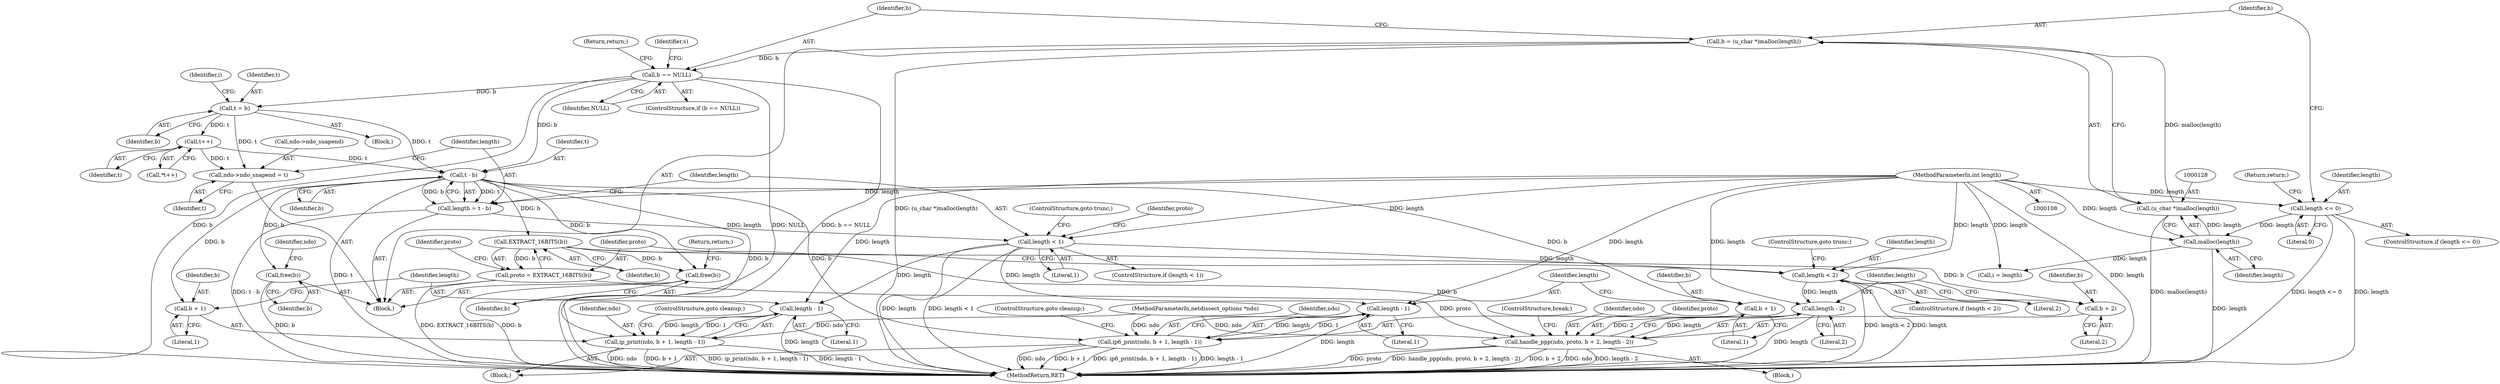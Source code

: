 digraph "0_tcpdump_0f95d441e4b5d7512cc5c326c8668a120e048eda@pointer" {
"1000142" [label="(Call,t = b)"];
"1000132" [label="(Call,b == NULL)"];
"1000125" [label="(Call,b = (u_char *)malloc(length))"];
"1000127" [label="(Call,(u_char *)malloc(length))"];
"1000129" [label="(Call,malloc(length))"];
"1000121" [label="(Call,length <= 0)"];
"1000111" [label="(MethodParameterIn,int length)"];
"1000189" [label="(Call,t++)"];
"1000197" [label="(Call,ndo->ndo_snapend = t)"];
"1000204" [label="(Call,t - b)"];
"1000202" [label="(Call,length = t - b)"];
"1000208" [label="(Call,length < 1)"];
"1000225" [label="(Call,length - 1)"];
"1000220" [label="(Call,ip_print(ndo, b + 1, length - 1))"];
"1000235" [label="(Call,length - 1)"];
"1000230" [label="(Call,ip6_print(ndo, b + 1, length - 1))"];
"1000242" [label="(Call,length < 2)"];
"1000281" [label="(Call,length - 2)"];
"1000275" [label="(Call,handle_ppp(ndo, proto, b + 2, length - 2))"];
"1000222" [label="(Call,b + 1)"];
"1000232" [label="(Call,b + 1)"];
"1000248" [label="(Call,EXTRACT_16BITS(b))"];
"1000246" [label="(Call,proto = EXTRACT_16BITS(b))"];
"1000278" [label="(Call,b + 2)"];
"1000291" [label="(Call,free(b))"];
"1000300" [label="(Call,free(b))"];
"1000135" [label="(Return,return;)"];
"1000249" [label="(Identifier,b)"];
"1000245" [label="(ControlStructure,goto trunc;)"];
"1000213" [label="(Identifier,proto)"];
"1000280" [label="(Literal,2)"];
"1000232" [label="(Call,b + 1)"];
"1000125" [label="(Call,b = (u_char *)malloc(length))"];
"1000291" [label="(Call,free(b))"];
"1000292" [label="(Identifier,b)"];
"1000143" [label="(Identifier,t)"];
"1000275" [label="(Call,handle_ppp(ndo, proto, b + 2, length - 2))"];
"1000281" [label="(Call,length - 2)"];
"1000134" [label="(Identifier,NULL)"];
"1000304" [label="(Identifier,ndo)"];
"1000282" [label="(Identifier,length)"];
"1000230" [label="(Call,ip6_print(ndo, b + 1, length - 1))"];
"1000278" [label="(Call,b + 2)"];
"1000222" [label="(Call,b + 1)"];
"1000228" [label="(ControlStructure,goto cleanup;)"];
"1000306" [label="(MethodReturn,RET)"];
"1000123" [label="(Literal,0)"];
"1000293" [label="(Return,return;)"];
"1000300" [label="(Call,free(b))"];
"1000243" [label="(Identifier,length)"];
"1000142" [label="(Call,t = b)"];
"1000127" [label="(Call,(u_char *)malloc(length))"];
"1000132" [label="(Call,b == NULL)"];
"1000277" [label="(Identifier,proto)"];
"1000203" [label="(Identifier,length)"];
"1000211" [label="(ControlStructure,goto trunc;)"];
"1000236" [label="(Identifier,length)"];
"1000283" [label="(Literal,2)"];
"1000205" [label="(Identifier,t)"];
"1000131" [label="(ControlStructure,if (b == NULL))"];
"1000190" [label="(Identifier,t)"];
"1000141" [label="(Block,)"];
"1000233" [label="(Identifier,b)"];
"1000284" [label="(ControlStructure,break;)"];
"1000126" [label="(Identifier,b)"];
"1000139" [label="(Identifier,s)"];
"1000221" [label="(Identifier,ndo)"];
"1000207" [label="(ControlStructure,if (length < 1))"];
"1000235" [label="(Call,length - 1)"];
"1000244" [label="(Literal,2)"];
"1000237" [label="(Literal,1)"];
"1000231" [label="(Identifier,ndo)"];
"1000251" [label="(Identifier,proto)"];
"1000224" [label="(Literal,1)"];
"1000129" [label="(Call,malloc(length))"];
"1000111" [label="(MethodParameterIn,int length)"];
"1000225" [label="(Call,length - 1)"];
"1000201" [label="(Identifier,t)"];
"1000279" [label="(Identifier,b)"];
"1000122" [label="(Identifier,length)"];
"1000130" [label="(Identifier,length)"];
"1000189" [label="(Call,t++)"];
"1000247" [label="(Identifier,proto)"];
"1000209" [label="(Identifier,length)"];
"1000109" [label="(MethodParameterIn,netdissect_options *ndo)"];
"1000188" [label="(Call,*t++)"];
"1000206" [label="(Identifier,b)"];
"1000121" [label="(Call,length <= 0)"];
"1000112" [label="(Block,)"];
"1000220" [label="(Call,ip_print(ndo, b + 1, length - 1))"];
"1000218" [label="(Block,)"];
"1000223" [label="(Identifier,b)"];
"1000120" [label="(ControlStructure,if (length <= 0))"];
"1000144" [label="(Identifier,b)"];
"1000234" [label="(Literal,1)"];
"1000124" [label="(Return,return;)"];
"1000202" [label="(Call,length = t - b)"];
"1000248" [label="(Call,EXTRACT_16BITS(b))"];
"1000246" [label="(Call,proto = EXTRACT_16BITS(b))"];
"1000198" [label="(Call,ndo->ndo_snapend)"];
"1000197" [label="(Call,ndo->ndo_snapend = t)"];
"1000146" [label="(Identifier,i)"];
"1000204" [label="(Call,t - b)"];
"1000242" [label="(Call,length < 2)"];
"1000210" [label="(Literal,1)"];
"1000133" [label="(Identifier,b)"];
"1000241" [label="(ControlStructure,if (length < 2))"];
"1000301" [label="(Identifier,b)"];
"1000208" [label="(Call,length < 1)"];
"1000238" [label="(ControlStructure,goto cleanup;)"];
"1000227" [label="(Literal,1)"];
"1000145" [label="(Call,i = length)"];
"1000252" [label="(Block,)"];
"1000276" [label="(Identifier,ndo)"];
"1000226" [label="(Identifier,length)"];
"1000142" -> "1000141"  [label="AST: "];
"1000142" -> "1000144"  [label="CFG: "];
"1000143" -> "1000142"  [label="AST: "];
"1000144" -> "1000142"  [label="AST: "];
"1000146" -> "1000142"  [label="CFG: "];
"1000132" -> "1000142"  [label="DDG: b"];
"1000142" -> "1000189"  [label="DDG: t"];
"1000142" -> "1000197"  [label="DDG: t"];
"1000142" -> "1000204"  [label="DDG: t"];
"1000132" -> "1000131"  [label="AST: "];
"1000132" -> "1000134"  [label="CFG: "];
"1000133" -> "1000132"  [label="AST: "];
"1000134" -> "1000132"  [label="AST: "];
"1000135" -> "1000132"  [label="CFG: "];
"1000139" -> "1000132"  [label="CFG: "];
"1000132" -> "1000306"  [label="DDG: b == NULL"];
"1000132" -> "1000306"  [label="DDG: NULL"];
"1000132" -> "1000306"  [label="DDG: b"];
"1000125" -> "1000132"  [label="DDG: b"];
"1000132" -> "1000204"  [label="DDG: b"];
"1000125" -> "1000112"  [label="AST: "];
"1000125" -> "1000127"  [label="CFG: "];
"1000126" -> "1000125"  [label="AST: "];
"1000127" -> "1000125"  [label="AST: "];
"1000133" -> "1000125"  [label="CFG: "];
"1000125" -> "1000306"  [label="DDG: (u_char *)malloc(length)"];
"1000127" -> "1000125"  [label="DDG: malloc(length)"];
"1000127" -> "1000129"  [label="CFG: "];
"1000128" -> "1000127"  [label="AST: "];
"1000129" -> "1000127"  [label="AST: "];
"1000127" -> "1000306"  [label="DDG: malloc(length)"];
"1000129" -> "1000127"  [label="DDG: length"];
"1000129" -> "1000130"  [label="CFG: "];
"1000130" -> "1000129"  [label="AST: "];
"1000129" -> "1000306"  [label="DDG: length"];
"1000121" -> "1000129"  [label="DDG: length"];
"1000111" -> "1000129"  [label="DDG: length"];
"1000129" -> "1000145"  [label="DDG: length"];
"1000121" -> "1000120"  [label="AST: "];
"1000121" -> "1000123"  [label="CFG: "];
"1000122" -> "1000121"  [label="AST: "];
"1000123" -> "1000121"  [label="AST: "];
"1000124" -> "1000121"  [label="CFG: "];
"1000126" -> "1000121"  [label="CFG: "];
"1000121" -> "1000306"  [label="DDG: length <= 0"];
"1000121" -> "1000306"  [label="DDG: length"];
"1000111" -> "1000121"  [label="DDG: length"];
"1000111" -> "1000108"  [label="AST: "];
"1000111" -> "1000306"  [label="DDG: length"];
"1000111" -> "1000145"  [label="DDG: length"];
"1000111" -> "1000202"  [label="DDG: length"];
"1000111" -> "1000208"  [label="DDG: length"];
"1000111" -> "1000225"  [label="DDG: length"];
"1000111" -> "1000235"  [label="DDG: length"];
"1000111" -> "1000242"  [label="DDG: length"];
"1000111" -> "1000281"  [label="DDG: length"];
"1000189" -> "1000188"  [label="AST: "];
"1000189" -> "1000190"  [label="CFG: "];
"1000190" -> "1000189"  [label="AST: "];
"1000188" -> "1000189"  [label="CFG: "];
"1000189" -> "1000197"  [label="DDG: t"];
"1000189" -> "1000204"  [label="DDG: t"];
"1000197" -> "1000112"  [label="AST: "];
"1000197" -> "1000201"  [label="CFG: "];
"1000198" -> "1000197"  [label="AST: "];
"1000201" -> "1000197"  [label="AST: "];
"1000203" -> "1000197"  [label="CFG: "];
"1000204" -> "1000202"  [label="AST: "];
"1000204" -> "1000206"  [label="CFG: "];
"1000205" -> "1000204"  [label="AST: "];
"1000206" -> "1000204"  [label="AST: "];
"1000202" -> "1000204"  [label="CFG: "];
"1000204" -> "1000306"  [label="DDG: t"];
"1000204" -> "1000202"  [label="DDG: t"];
"1000204" -> "1000202"  [label="DDG: b"];
"1000204" -> "1000220"  [label="DDG: b"];
"1000204" -> "1000222"  [label="DDG: b"];
"1000204" -> "1000230"  [label="DDG: b"];
"1000204" -> "1000232"  [label="DDG: b"];
"1000204" -> "1000248"  [label="DDG: b"];
"1000204" -> "1000291"  [label="DDG: b"];
"1000204" -> "1000300"  [label="DDG: b"];
"1000202" -> "1000112"  [label="AST: "];
"1000203" -> "1000202"  [label="AST: "];
"1000209" -> "1000202"  [label="CFG: "];
"1000202" -> "1000306"  [label="DDG: t - b"];
"1000202" -> "1000208"  [label="DDG: length"];
"1000208" -> "1000207"  [label="AST: "];
"1000208" -> "1000210"  [label="CFG: "];
"1000209" -> "1000208"  [label="AST: "];
"1000210" -> "1000208"  [label="AST: "];
"1000211" -> "1000208"  [label="CFG: "];
"1000213" -> "1000208"  [label="CFG: "];
"1000208" -> "1000306"  [label="DDG: length"];
"1000208" -> "1000306"  [label="DDG: length < 1"];
"1000208" -> "1000225"  [label="DDG: length"];
"1000208" -> "1000235"  [label="DDG: length"];
"1000208" -> "1000242"  [label="DDG: length"];
"1000225" -> "1000220"  [label="AST: "];
"1000225" -> "1000227"  [label="CFG: "];
"1000226" -> "1000225"  [label="AST: "];
"1000227" -> "1000225"  [label="AST: "];
"1000220" -> "1000225"  [label="CFG: "];
"1000225" -> "1000306"  [label="DDG: length"];
"1000225" -> "1000220"  [label="DDG: length"];
"1000225" -> "1000220"  [label="DDG: 1"];
"1000220" -> "1000218"  [label="AST: "];
"1000221" -> "1000220"  [label="AST: "];
"1000222" -> "1000220"  [label="AST: "];
"1000228" -> "1000220"  [label="CFG: "];
"1000220" -> "1000306"  [label="DDG: length - 1"];
"1000220" -> "1000306"  [label="DDG: ndo"];
"1000220" -> "1000306"  [label="DDG: b + 1"];
"1000220" -> "1000306"  [label="DDG: ip_print(ndo, b + 1, length - 1)"];
"1000109" -> "1000220"  [label="DDG: ndo"];
"1000235" -> "1000230"  [label="AST: "];
"1000235" -> "1000237"  [label="CFG: "];
"1000236" -> "1000235"  [label="AST: "];
"1000237" -> "1000235"  [label="AST: "];
"1000230" -> "1000235"  [label="CFG: "];
"1000235" -> "1000306"  [label="DDG: length"];
"1000235" -> "1000230"  [label="DDG: length"];
"1000235" -> "1000230"  [label="DDG: 1"];
"1000230" -> "1000218"  [label="AST: "];
"1000231" -> "1000230"  [label="AST: "];
"1000232" -> "1000230"  [label="AST: "];
"1000238" -> "1000230"  [label="CFG: "];
"1000230" -> "1000306"  [label="DDG: length - 1"];
"1000230" -> "1000306"  [label="DDG: ndo"];
"1000230" -> "1000306"  [label="DDG: b + 1"];
"1000230" -> "1000306"  [label="DDG: ip6_print(ndo, b + 1, length - 1)"];
"1000109" -> "1000230"  [label="DDG: ndo"];
"1000242" -> "1000241"  [label="AST: "];
"1000242" -> "1000244"  [label="CFG: "];
"1000243" -> "1000242"  [label="AST: "];
"1000244" -> "1000242"  [label="AST: "];
"1000245" -> "1000242"  [label="CFG: "];
"1000247" -> "1000242"  [label="CFG: "];
"1000242" -> "1000306"  [label="DDG: length < 2"];
"1000242" -> "1000306"  [label="DDG: length"];
"1000242" -> "1000281"  [label="DDG: length"];
"1000281" -> "1000275"  [label="AST: "];
"1000281" -> "1000283"  [label="CFG: "];
"1000282" -> "1000281"  [label="AST: "];
"1000283" -> "1000281"  [label="AST: "];
"1000275" -> "1000281"  [label="CFG: "];
"1000281" -> "1000306"  [label="DDG: length"];
"1000281" -> "1000275"  [label="DDG: length"];
"1000281" -> "1000275"  [label="DDG: 2"];
"1000275" -> "1000252"  [label="AST: "];
"1000276" -> "1000275"  [label="AST: "];
"1000277" -> "1000275"  [label="AST: "];
"1000278" -> "1000275"  [label="AST: "];
"1000284" -> "1000275"  [label="CFG: "];
"1000275" -> "1000306"  [label="DDG: handle_ppp(ndo, proto, b + 2, length - 2)"];
"1000275" -> "1000306"  [label="DDG: b + 2"];
"1000275" -> "1000306"  [label="DDG: ndo"];
"1000275" -> "1000306"  [label="DDG: length - 2"];
"1000275" -> "1000306"  [label="DDG: proto"];
"1000109" -> "1000275"  [label="DDG: ndo"];
"1000246" -> "1000275"  [label="DDG: proto"];
"1000248" -> "1000275"  [label="DDG: b"];
"1000222" -> "1000224"  [label="CFG: "];
"1000223" -> "1000222"  [label="AST: "];
"1000224" -> "1000222"  [label="AST: "];
"1000226" -> "1000222"  [label="CFG: "];
"1000232" -> "1000234"  [label="CFG: "];
"1000233" -> "1000232"  [label="AST: "];
"1000234" -> "1000232"  [label="AST: "];
"1000236" -> "1000232"  [label="CFG: "];
"1000248" -> "1000246"  [label="AST: "];
"1000248" -> "1000249"  [label="CFG: "];
"1000249" -> "1000248"  [label="AST: "];
"1000246" -> "1000248"  [label="CFG: "];
"1000248" -> "1000246"  [label="DDG: b"];
"1000248" -> "1000278"  [label="DDG: b"];
"1000248" -> "1000291"  [label="DDG: b"];
"1000246" -> "1000112"  [label="AST: "];
"1000247" -> "1000246"  [label="AST: "];
"1000251" -> "1000246"  [label="CFG: "];
"1000246" -> "1000306"  [label="DDG: EXTRACT_16BITS(b)"];
"1000278" -> "1000280"  [label="CFG: "];
"1000279" -> "1000278"  [label="AST: "];
"1000280" -> "1000278"  [label="AST: "];
"1000282" -> "1000278"  [label="CFG: "];
"1000291" -> "1000112"  [label="AST: "];
"1000291" -> "1000292"  [label="CFG: "];
"1000292" -> "1000291"  [label="AST: "];
"1000293" -> "1000291"  [label="CFG: "];
"1000291" -> "1000306"  [label="DDG: b"];
"1000300" -> "1000112"  [label="AST: "];
"1000300" -> "1000301"  [label="CFG: "];
"1000301" -> "1000300"  [label="AST: "];
"1000304" -> "1000300"  [label="CFG: "];
"1000300" -> "1000306"  [label="DDG: b"];
}
